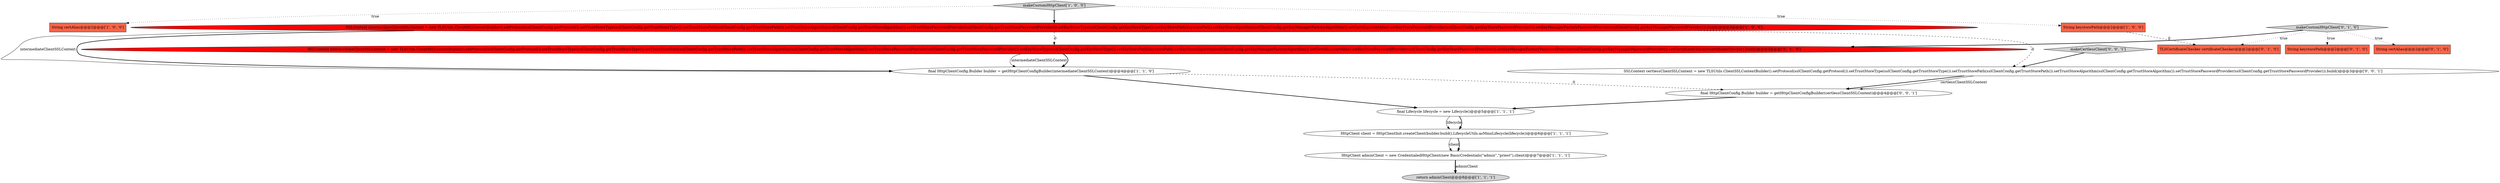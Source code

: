 digraph {
4 [style = filled, label = "String certAlias@@@2@@@['1', '0', '0']", fillcolor = tomato, shape = box image = "AAA0AAABBB1BBB"];
8 [style = filled, label = "SSLContext intermediateClientSSLContext = new TLSUtils.ClientSSLContextBuilder().setProtocol(sslClientConfig.getProtocol()).setTrustStoreType(sslClientConfig.getTrustStoreType()).setTrustStorePath(sslClientConfig.getTrustStorePath()).setTrustStoreAlgorithm(sslClientConfig.getTrustStoreAlgorithm()).setTrustStorePasswordProvider(sslClientConfig.getTrustStorePasswordProvider()).setKeyStoreType(sslClientConfig.getKeyStoreType()).setKeyStorePath(keystorePath).setKeyStoreAlgorithm(sslClientConfig.getKeyManagerFactoryAlgorithm()).setCertAlias(certAlias).setKeyStorePasswordProvider(sslClientConfig.getKeyStorePasswordProvider()).setKeyManagerFactoryPasswordProvider(sslClientConfig.getKeyManagerPasswordProvider()).build()@@@3@@@['1', '0', '0']", fillcolor = red, shape = ellipse image = "AAA1AAABBB1BBB"];
12 [style = filled, label = "TLSCertificateChecker certificateChecker@@@2@@@['0', '1', '0']", fillcolor = tomato, shape = box image = "AAA1AAABBB2BBB"];
1 [style = filled, label = "final HttpClientConfig.Builder builder = getHttpClientConfigBuilder(intermediateClientSSLContext)@@@4@@@['1', '1', '0']", fillcolor = white, shape = ellipse image = "AAA0AAABBB1BBB"];
0 [style = filled, label = "return adminClient@@@8@@@['1', '1', '1']", fillcolor = lightgray, shape = ellipse image = "AAA0AAABBB1BBB"];
13 [style = filled, label = "SSLContext intermediateClientSSLContext = new TLSUtils.ClientSSLContextBuilder().setProtocol(sslClientConfig.getProtocol()).setTrustStoreType(sslClientConfig.getTrustStoreType()).setTrustStorePath(sslClientConfig.getTrustStorePath()).setTrustStoreAlgorithm(sslClientConfig.getTrustStoreAlgorithm()).setTrustStorePasswordProvider(sslClientConfig.getTrustStorePasswordProvider()).setKeyStoreType(sslClientConfig.getKeyStoreType()).setKeyStorePath(keystorePath).setKeyStoreAlgorithm(sslClientConfig.getKeyManagerFactoryAlgorithm()).setCertAlias(certAlias).setKeyStorePasswordProvider(sslClientConfig.getKeyStorePasswordProvider()).setKeyManagerFactoryPasswordProvider(sslClientConfig.getKeyManagerPasswordProvider()).setCertificateChecker(certificateChecker).build()@@@3@@@['0', '1', '0']", fillcolor = red, shape = ellipse image = "AAA1AAABBB2BBB"];
2 [style = filled, label = "HttpClient adminClient = new CredentialedHttpClient(new BasicCredentials(\"admin\",\"priest\"),client)@@@7@@@['1', '1', '1']", fillcolor = white, shape = ellipse image = "AAA0AAABBB1BBB"];
16 [style = filled, label = "SSLContext certlessClientSSLContext = new TLSUtils.ClientSSLContextBuilder().setProtocol(sslClientConfig.getProtocol()).setTrustStoreType(sslClientConfig.getTrustStoreType()).setTrustStorePath(sslClientConfig.getTrustStorePath()).setTrustStoreAlgorithm(sslClientConfig.getTrustStoreAlgorithm()).setTrustStorePasswordProvider(sslClientConfig.getTrustStorePasswordProvider()).build()@@@3@@@['0', '0', '1']", fillcolor = white, shape = ellipse image = "AAA0AAABBB3BBB"];
7 [style = filled, label = "HttpClient client = HttpClientInit.createClient(builder.build(),LifecycleUtils.asMmxLifecycle(lifecycle))@@@6@@@['1', '1', '1']", fillcolor = white, shape = ellipse image = "AAA0AAABBB1BBB"];
5 [style = filled, label = "String keystorePath@@@2@@@['1', '0', '0']", fillcolor = tomato, shape = box image = "AAA1AAABBB1BBB"];
14 [style = filled, label = "makeCertlessClient['0', '0', '1']", fillcolor = lightgray, shape = diamond image = "AAA0AAABBB3BBB"];
10 [style = filled, label = "String keystorePath@@@2@@@['0', '1', '0']", fillcolor = tomato, shape = box image = "AAA0AAABBB2BBB"];
15 [style = filled, label = "final HttpClientConfig.Builder builder = getHttpClientConfigBuilder(certlessClientSSLContext)@@@4@@@['0', '0', '1']", fillcolor = white, shape = ellipse image = "AAA0AAABBB3BBB"];
9 [style = filled, label = "makeCustomHttpClient['0', '1', '0']", fillcolor = lightgray, shape = diamond image = "AAA0AAABBB2BBB"];
6 [style = filled, label = "final Lifecycle lifecycle = new Lifecycle()@@@5@@@['1', '1', '1']", fillcolor = white, shape = ellipse image = "AAA0AAABBB1BBB"];
3 [style = filled, label = "makeCustomHttpClient['1', '0', '0']", fillcolor = lightgray, shape = diamond image = "AAA0AAABBB1BBB"];
11 [style = filled, label = "String certAlias@@@2@@@['0', '1', '0']", fillcolor = tomato, shape = box image = "AAA0AAABBB2BBB"];
14->16 [style = bold, label=""];
16->15 [style = bold, label=""];
7->2 [style = solid, label="client"];
9->12 [style = dotted, label="true"];
5->12 [style = dashed, label="0"];
8->16 [style = dashed, label="0"];
16->15 [style = solid, label="certlessClientSSLContext"];
1->15 [style = dashed, label="0"];
13->1 [style = solid, label="intermediateClientSSLContext"];
9->11 [style = dotted, label="true"];
3->4 [style = dotted, label="true"];
15->6 [style = bold, label=""];
13->1 [style = bold, label=""];
8->13 [style = dashed, label="0"];
8->1 [style = bold, label=""];
6->7 [style = solid, label="lifecycle"];
2->0 [style = bold, label=""];
1->6 [style = bold, label=""];
3->5 [style = dotted, label="true"];
7->2 [style = bold, label=""];
3->8 [style = bold, label=""];
6->7 [style = bold, label=""];
9->10 [style = dotted, label="true"];
8->1 [style = solid, label="intermediateClientSSLContext"];
2->0 [style = solid, label="adminClient"];
9->13 [style = bold, label=""];
}
